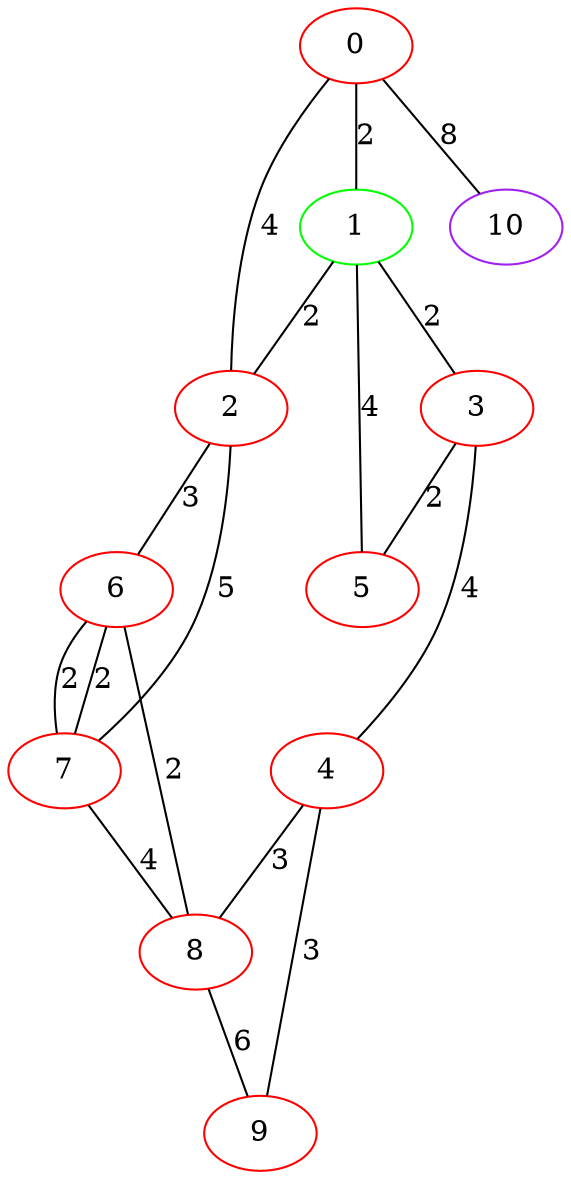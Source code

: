 graph "" {
0 [color=red, weight=1];
1 [color=green, weight=2];
2 [color=red, weight=1];
3 [color=red, weight=1];
4 [color=red, weight=1];
5 [color=red, weight=1];
6 [color=red, weight=1];
7 [color=red, weight=1];
8 [color=red, weight=1];
9 [color=red, weight=1];
10 [color=purple, weight=4];
0 -- 1  [key=0, label=2];
0 -- 2  [key=0, label=4];
0 -- 10  [key=0, label=8];
1 -- 2  [key=0, label=2];
1 -- 3  [key=0, label=2];
1 -- 5  [key=0, label=4];
2 -- 6  [key=0, label=3];
2 -- 7  [key=0, label=5];
3 -- 4  [key=0, label=4];
3 -- 5  [key=0, label=2];
4 -- 8  [key=0, label=3];
4 -- 9  [key=0, label=3];
6 -- 8  [key=0, label=2];
6 -- 7  [key=0, label=2];
6 -- 7  [key=1, label=2];
7 -- 8  [key=0, label=4];
8 -- 9  [key=0, label=6];
}
